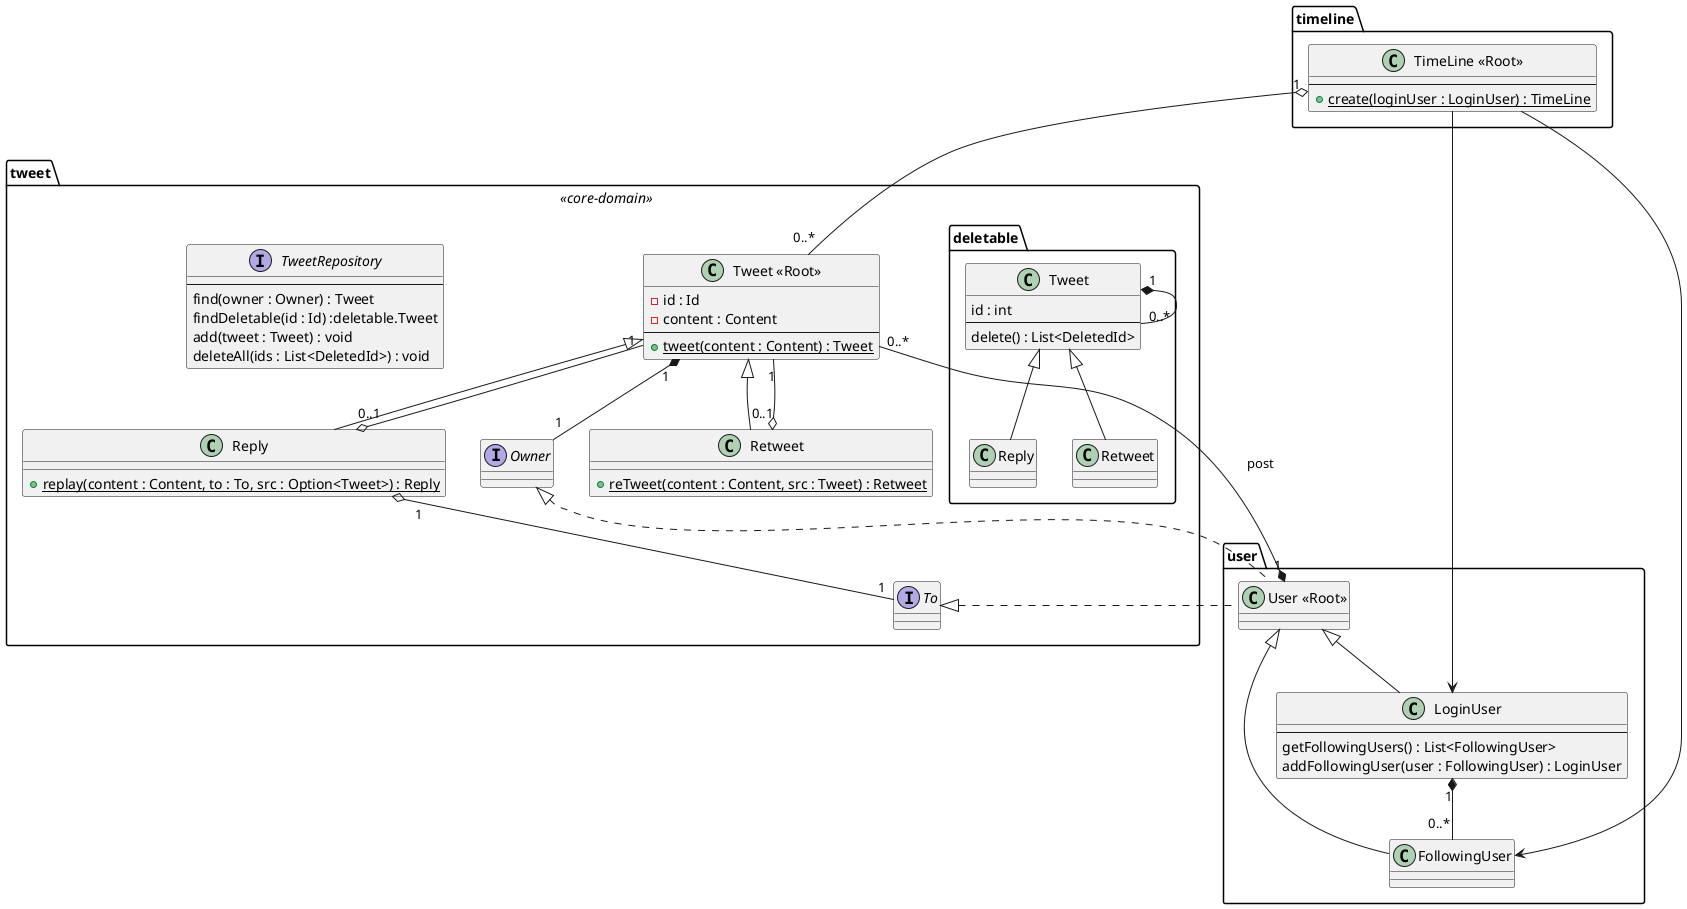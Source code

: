 @startuml

package tweet <<core-domain>> {
    class "Tweet <<Root>>"  as TW {
        - id : Id
        - content : Content
        --
        + {static} tweet(content : Content) : Tweet
    }

    class "Retweet" as RT {
        + {static} reTweet(content : Content, src : Tweet) : Retweet
    }

    class "Reply" as RP {
        + {static} replay(content : Content, to : To, src : Option<Tweet>) : Reply
    }

    interface "To" as TO
    interface "Owner" as OWN

    TW <|-- RP
    TW <|-- RT
    TW "1" *-- "1" OWN
    RT "0..1" o-- "1" TW
    RP "0..1" o-- "1" TW
    RP "1" o-- "1" TO

    package deletable {
        class "Tweet" as DTW {
            id : int
            --
            delete() : List<DeletedId>
        }
        class "Reply" as DRP
        class "Retweet" as DRT

        DTW <|-- DRP
        DTW <|-- DRT
        DTW "1" *-- "0..*" DTW
    }

    interface "TweetRepository" as TREP {
        --
        find(owner : Owner) : Tweet
        findDeletable(id : Id) :deletable.Tweet
        add(tweet : Tweet) : void
        deleteAll(ids : List<DeletedId>) : void
    }
}

package user {
    class "User <<Root>>" as U
    class "LoginUser" as LU {
        --
        getFollowingUsers() : List<FollowingUser>
        addFollowingUser(user : FollowingUser) : LoginUser
    }
    class "FollowingUser" as FU
    U <|-- LU
    U <|-- FU
    LU "1" *-- "0..*" FU
}

U "1" *-- "0..*" TW : post
TO <|.. U
OWN <|.. U

package timeline {
    class "TimeLine <<Root>>" as TL {
        --
        + {static} create(loginUser : LoginUser) : TimeLine
    }
}

TL "1" o-- "0..*" TW
TL --> LU
TL --> FU

@enduml
